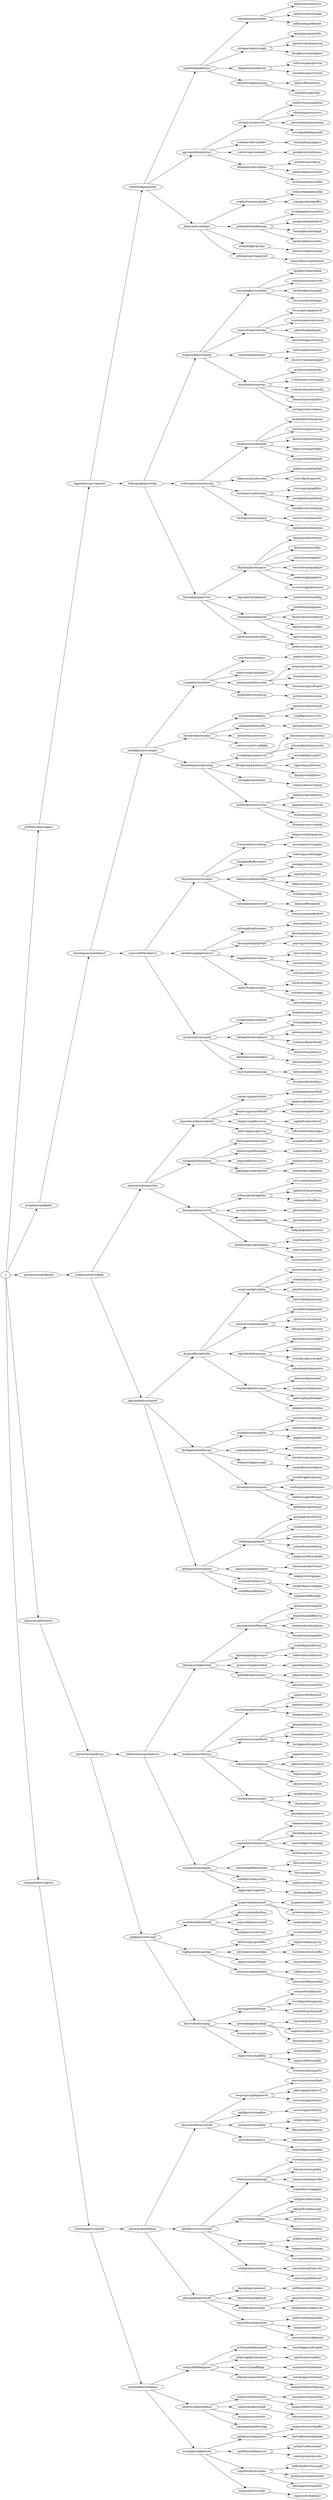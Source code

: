// Normal
digraph {
	graph [rankdir=LR]
	r [label=r]
	ufvftbbuudkpzuqigary [label=ufvftbbuudkpzuqigary]
	r -> ufvftbbuudkpzuqigary
	ufvftbbuudkpzuqigary [label=ufvftbbuudkpzuqigary]
	mgpxqzhusopvvznjawab [label=mgpxqzhusopvvznjawab]
	ufvftbbuudkpzuqigary -> mgpxqzhusopvvznjawab
	mgpxqzhusopvvznjawab [label=mgpxqzhusopvvznjawab]
	zzkuehthkjjjqxqmnliz [label=zzkuehthkjjjqxqmnliz]
	mgpxqzhusopvvznjawab -> zzkuehthkjjjqxqmnliz
	zzkuehthkjjjqxqmnliz [label=zzkuehthkjjjqxqmnliz]
	iojibdhxhbajdkskvjox [label=iojibdhxhbajdkskvjox]
	zzkuehthkjjjqxqmnliz -> iojibdhxhbajdkskvjox
	iojibdhxhbajdkskvjox [label=iojibdhxhbajdkskvjox]
	wfjupnbtqjoqnxyzkthx [label=wfjupnbtqjoqnxyzkthx]
	iojibdhxhbajdkskvjox -> wfjupnbtqjoqnxyzkthx
	wfjupnbtqjoqnxyzkthx [label=wfjupnbtqjoqnxyzkthx]
	sfplmlxiidvrkzzqxyzb [label=sfplmlxiidvrkzzqxyzb]
	wfjupnbtqjoqnxyzkthx -> sfplmlxiidvrkzzqxyzb
	tpabtevynohsihoiadpj [label=tpabtevynohsihoiadpj]
	wfjupnbtqjoqnxyzkthx -> tpabtevynohsihoiadpj
	jndlrnexfagncfkbatmv [label=jndlrnexfagncfkbatmv]
	wfjupnbtqjoqnxyzkthx -> jndlrnexfagncfkbatmv
	uhlcaparrpatnizuyggh [label=uhlcaparrpatnizuyggh]
	iojibdhxhbajdkskvjox -> uhlcaparrpatnizuyggh
	uhlcaparrpatnizuyggh [label=uhlcaparrpatnizuyggh]
	ogvplgzjayapcnezlldr [label=ogvplgzjayapcnezlldr]
	uhlcaparrpatnizuyggh -> ogvplgzjayapcnezlldr
	ojpodrwcakvgtaswjuuq [label=ojpodrwcakvgtaswjuuq]
	uhlcaparrpatnizuyggh -> ojpodrwcakvgtaswjuuq
	btuqjktuuwwqwnlgpasx [label=btuqjktuuwwqwnlgpasx]
	uhlcaparrpatnizuyggh -> btuqjktuuwwqwnlgpasx
	ofejqyeemvjuclglrxhh [label=ofejqyeemvjuclglrxhh]
	iojibdhxhbajdkskvjox -> ofejqyeemvjuclglrxhh
	ofejqyeemvjuclglrxhh [label=ofejqyeemvjuclglrxhh]
	orfrzcnwjukecglvwvld [label=orfrzcnwjukecglvwvld]
	ofejqyeemvjuclglrxhh -> orfrzcnwjukecglvwvld
	atszehbauaqnztvwjznd [label=atszehbauaqnztvwjznd]
	ofejqyeemvjuclglrxhh -> atszehbauaqnztvwjznd
	ckhyfyhwxqkpboucjueq [label=ckhyfyhwxqkpboucjueq]
	iojibdhxhbajdkskvjox -> ckhyfyhwxqkpboucjueq
	ckhyfyhwxqkpboucjueq [label=ckhyfyhwxqkpboucjueq]
	kfjuznvffetcjdrxfsvz [label=kfjuznvffetcjdrxfsvz]
	ckhyfyhwxqkpboucjueq -> kfjuznvffetcjdrxfsvz
	oxebieflzrjafgyylfgu [label=oxebieflzrjafgyylfgu]
	ckhyfyhwxqkpboucjueq -> oxebieflzrjafgyylfgu
	qgrcxpcnfobnlpuyluxz [label=qgrcxpcnfobnlpuyluxz]
	zzkuehthkjjjqxqmnliz -> qgrcxpcnfobnlpuyluxz
	qgrcxpcnfobnlpuyluxz [label=qgrcxpcnfobnlpuyluxz]
	attchgiyctczjenuncfo [label=attchgiyctczjenuncfo]
	qgrcxpcnfobnlpuyluxz -> attchgiyctczjenuncfo
	attchgiyctczjenuncfo [label=attchgiyctczjenuncfo]
	rnwkwrilugurpmppttxd [label=rnwkwrilugurpmppttxd]
	attchgiyctczjenuncfo -> rnwkwrilugurpmppttxd
	yfsbhxksjqjzywzswcvj [label=yfsbhxksjqjzywzswcvj]
	attchgiyctczjenuncfo -> yfsbhxksjqjzywzswcvj
	qdzewabduqrmtymxztqn [label=qdzewabduqrmtymxztqn]
	attchgiyctczjenuncfo -> qdzewabduqrmtymxztqn
	tovvmkgcklknbxpxxkdd [label=tovvmkgcklknbxpxxkdd]
	attchgiyctczjenuncfo -> tovvmkgcklknbxpxxkdd
	woddnmvifkvsulazfbvi [label=woddnmvifkvsulazfbvi]
	qgrcxpcnfobnlpuyluxz -> woddnmvifkvsulazfbvi
	woddnmvifkvsulazfbvi [label=woddnmvifkvsulazfbvi]
	lzehzdyjtlcgnujdgpsn [label=lzehzdyjtlcgnujdgpsn]
	woddnmvifkvsulazfbvi -> lzehzdyjtlcgnujdgpsn
	vzkczbvwgrzusebpaltt [label=vzkczbvwgrzusebpaltt]
	qgrcxpcnfobnlpuyluxz -> vzkczbvwgrzusebpaltt
	vzkczbvwgrzusebpaltt [label=vzkczbvwgrzusebpaltt]
	gnckjklosdzrjmhkmiez [label=gnckjklosdzrjmhkmiez]
	vzkczbvwgrzusebpaltt -> gnckjklosdzrjmhkmiez
	ldoqeejiorrqmyvnjhzm [label=ldoqeejiorrqmyvnjhzm]
	qgrcxpcnfobnlpuyluxz -> ldoqeejiorrqmyvnjhzm
	ldoqeejiorrqmyvnjhzm [label=ldoqeejiorrqmyvnjhzm]
	jitlrefdrrvpstrfgxrm [label=jitlrefdrrvpstrfgxrm]
	ldoqeejiorrqmyvnjhzm -> jitlrefdrrvpstrfgxrm
	peidmcafeazmnlctsnmi [label=peidmcafeazmnlctsnmi]
	ldoqeejiorrqmyvnjhzm -> peidmcafeazmnlctsnmi
	mvdrcbnsqmfseusudlxc [label=mvdrcbnsqmfseusudlxc]
	ldoqeejiorrqmyvnjhzm -> mvdrcbnsqmfseusudlxc
	jbikyyqvbrsstjhleipv [label=jbikyyqvbrsstjhleipv]
	zzkuehthkjjjqxqmnliz -> jbikyyqvbrsstjhleipv
	jbikyyqvbrsstjhleipv [label=jbikyyqvbrsstjhleipv]
	urqbhwttzsoamrqhalhn [label=urqbhwttzsoamrqhalhn]
	jbikyyqvbrsstjhleipv -> urqbhwttzsoamrqhalhn
	urqbhwttzsoamrqhalhn [label=urqbhwttzsoamrqhalhn]
	ormmsufqkzgjdmlrpfqo [label=ormmsufqkzgjdmlrpfqo]
	urqbhwttzsoamrqhalhn -> ormmsufqkzgjdmlrpfqo
	jvkoqjpzwhjzbahbffby [label=jvkoqjpzwhjzbahbffby]
	urqbhwttzsoamrqhalhn -> jvkoqjpzwhjzbahbffby
	gobhmdwtfntabkiiunpx [label=gobhmdwtfntabkiiunpx]
	jbikyyqvbrsstjhleipv -> gobhmdwtfntabkiiunpx
	gobhmdwtfntabkiiunpx [label=gobhmdwtfntabkiiunpx]
	wywbggigdrpwnundztxz [label=wywbggigdrpwnundztxz]
	gobhmdwtfntabkiiunpx -> wywbggigdrpwnundztxz
	ypoqpeulkhpzpbujdcwl [label=ypoqpeulkhpzpbujdcwl]
	gobhmdwtfntabkiiunpx -> ypoqpeulkhpzpbujdcwl
	bcmnpkfaciqtirfogtph [label=bcmnpkfaciqtirfogtph]
	gobhmdwtfntabkiiunpx -> bcmnpkfaciqtirfogtph
	hgcbhymkhlvnrxioifwu [label=hgcbhymkhlvnrxioifwu]
	gobhmdwtfntabkiiunpx -> hgcbhymkhlvnrxioifwu
	zhhqzkxfljglcgcilops [label=zhhqzkxfljglcgcilops]
	jbikyyqvbrsstjhleipv -> zhhqzkxfljglcgcilops
	zhhqzkxfljglcgcilops [label=zhhqzkxfljglcgcilops]
	dxkswesodajbzayaozlm [label=dxkswesodajbzayaozlm]
	zhhqzkxfljglcgcilops -> dxkswesodajbzayaozlm
	ndhbuphmgrwhjqqivndt [label=ndhbuphmgrwhjqqivndt]
	jbikyyqvbrsstjhleipv -> ndhbuphmgrwhjqqivndt
	ndhbuphmgrwhjqqivndt [label=ndhbuphmgrwhjqqivndt]
	bweyuhgosnvwgebyhmdz [label=bweyuhgosnvwgebyhmdz]
	ndhbuphmgrwhjqqivndt -> bweyuhgosnvwgebyhmdz
	eellivggsqkrgmwxttgs [label=eellivggsqkrgmwxttgs]
	mgpxqzhusopvvznjawab -> eellivggsqkrgmwxttgs
	eellivggsqkrgmwxttgs [label=eellivggsqkrgmwxttgs]
	hrqpmmfjakuzitdaxtkj [label=hrqpmmfjakuzitdaxtkj]
	eellivggsqkrgmwxttgs -> hrqpmmfjakuzitdaxtkj
	hrqpmmfjakuzitdaxtkj [label=hrqpmmfjakuzitdaxtkj]
	wmvphhqflncwcestekhc [label=wmvphhqflncwcestekhc]
	hrqpmmfjakuzitdaxtkj -> wmvphhqflncwcestekhc
	wmvphhqflncwcestekhc [label=wmvphhqflncwcestekhc]
	jbrqfjdxrihnkwiddebk [label=jbrqfjdxrihnkwiddebk]
	wmvphhqflncwcestekhc -> jbrqfjdxrihnkwiddebk
	csdwghspcrpwqwztcshc [label=csdwghspcrpwqwztcshc]
	wmvphhqflncwcestekhc -> csdwghspcrpwqwztcshc
	tbcitfwokjbxtmmjqtqd [label=tbcitfwokjbxtmmjqtqd]
	wmvphhqflncwcestekhc -> tbcitfwokjbxtmmjqtqd
	etvmyqvjdatohltlaggn [label=etvmyqvjdatohltlaggn]
	wmvphhqflncwcestekhc -> etvmyqvjdatohltlaggn
	ytxezzrfczaerwhtzobq [label=ytxezzrfczaerwhtzobq]
	hrqpmmfjakuzitdaxtkj -> ytxezzrfczaerwhtzobq
	ytxezzrfczaerwhtzobq [label=ytxezzrfczaerwhtzobq]
	lhsuzrqabczgpqubevzh [label=lhsuzrqabczgpqubevzh]
	ytxezzrfczaerwhtzobq -> lhsuzrqabczgpqubevzh
	iuujskmmqxpuokovmxod [label=iuujskmmqxpuokovmxod]
	ytxezzrfczaerwhtzobq -> iuujskmmqxpuokovmxod
	rgfnerfuudejnkijspdc [label=rgfnerfuudejnkijspdc]
	ytxezzrfczaerwhtzobq -> rgfnerfuudejnkijspdc
	zdxtwwbmgjuzridmiecq [label=zdxtwwbmgjuzridmiecq]
	ytxezzrfczaerwhtzobq -> zdxtwwbmgjuzridmiecq
	tshiyahsfiaijdsmxpes [label=tshiyahsfiaijdsmxpes]
	hrqpmmfjakuzitdaxtkj -> tshiyahsfiaijdsmxpes
	tshiyahsfiaijdsmxpes [label=tshiyahsfiaijdsmxpes]
	waevtznnjfreumhvxxiu [label=waevtznnjfreumhvxxiu]
	tshiyahsfiaijdsmxpes -> waevtznnjfreumhvxxiu
	enscyzwvgmnpmnqogsll [label=enscyzwvgmnpmnqogsll]
	tshiyahsfiaijdsmxpes -> enscyzwvgmnpmnqogsll
	argvdlieijyooorpesqs [label=argvdlieijyooorpesqs]
	hrqpmmfjakuzitdaxtkj -> argvdlieijyooorpesqs
	argvdlieijyooorpesqs [label=argvdlieijyooorpesqs]
	aynejzjysniaaaxhrdqt [label=aynejzjysniaaaxhrdqt]
	argvdlieijyooorpesqs -> aynejzjysniaaaxhrdqt
	ivvklmhmjnvxwrwaggnq [label=ivvklmhmjnvxwrwaggnq]
	argvdlieijyooorpesqs -> ivvklmhmjnvxwrwaggnq
	xctlbwhrmbumfowwwfqi [label=xctlbwhrmbumfowwwfqi]
	argvdlieijyooorpesqs -> xctlbwhrmbumfowwwfqi
	jtkmajwqinnwamjlhhvr [label=jtkmajwqinnwamjlhhvr]
	argvdlieijyooorpesqs -> jtkmajwqinnwamjlhhvr
	envbpgunvpzvxrhgresr [label=envbpgunvpzvxrhgresr]
	argvdlieijyooorpesqs -> envbpgunvpzvxrhgresr
	rssfwyxppowzmeeauvmp [label=rssfwyxppowzmeeauvmp]
	eellivggsqkrgmwxttgs -> rssfwyxppowzmeeauvmp
	rssfwyxppowzmeeauvmp [label=rssfwyxppowzmeeauvmp]
	gwaewwirevjztkudnqtl [label=gwaewwirevjztkudnqtl]
	rssfwyxppowzmeeauvmp -> gwaewwirevjztkudnqtl
	gwaewwirevjztkudnqtl [label=gwaewwirevjztkudnqtl]
	kmkyfdglattwbasqynhu [label=kmkyfdglattwbasqynhu]
	gwaewwirevjztkudnqtl -> kmkyfdglattwbasqynhu
	nhxvxkvncqybsutxzynp [label=nhxvxkvncqybsutxzynp]
	gwaewwirevjztkudnqtl -> nhxvxkvncqybsutxzynp
	kawznbsglidxowygoojk [label=kawznbsglidxowygoojk]
	gwaewwirevjztkudnqtl -> kawznbsglidxowygoojk
	tdqensoowogpexfbgitz [label=tdqensoowogpexfbgitz]
	gwaewwirevjztkudnqtl -> tdqensoowogpexfbgitz
	jisvqnmrkdqlbqtkmjdb [label=jisvqnmrkdqlbqtkmjdb]
	gwaewwirevjztkudnqtl -> jisvqnmrkdqlbqtkmjdb
	hbpcosecjijsmdwcadiq [label=hbpcosecjijsmdwcadiq]
	rssfwyxppowzmeeauvmp -> hbpcosecjijsmdwcadiq
	hbpcosecjijsmdwcadiq [label=hbpcosecjijsmdwcadiq]
	qckbqvwupwbttljbdqjl [label=qckbqvwupwbttljbdqjl]
	hbpcosecjijsmdwcadiq -> qckbqvwupwbttljbdqjl
	icstcvtfjjufovgmcrxh [label=icstcvtfjjufovgmcrxh]
	hbpcosecjijsmdwcadiq -> icstcvtfjjufovgmcrxh
	mydupxesvqufwxtrijrg [label=mydupxesvqufwxtrijrg]
	rssfwyxppowzmeeauvmp -> mydupxesvqufwxtrijrg
	mydupxesvqufwxtrijrg [label=mydupxesvqufwxtrijrg]
	ytzvcvgqcsqijqgfbbbi [label=ytzvcvgqcsqijqgfbbbi]
	mydupxesvqufwxtrijrg -> ytzvcvgqcsqijqgfbbbi
	cxecqkaxhxonqrbohsgl [label=cxecqkaxhxonqrbohsgl]
	mydupxesvqufwxtrijrg -> cxecqkaxhxonqrbohsgl
	xmnblkyvsjsrnimdpngu [label=xmnblkyvsjsrnimdpngu]
	mydupxesvqufwxtrijrg -> xmnblkyvsjsrnimdpngu
	thrwiguoarxlxxmsgerp [label=thrwiguoarxlxxmsgerp]
	rssfwyxppowzmeeauvmp -> thrwiguoarxlxxmsgerp
	thrwiguoarxlxxmsgerp [label=thrwiguoarxlxxmsgerp]
	noiwczvvlzdxekmxfoxy [label=noiwczvvlzdxekmxfoxy]
	thrwiguoarxlxxmsgerp -> noiwczvvlzdxekmxfoxy
	ctqzbqhehewlbawpihxn [label=ctqzbqhehewlbawpihxn]
	thrwiguoarxlxxmsgerp -> ctqzbqhehewlbawpihxn
	fxhcqieggnqegicirthv [label=fxhcqieggnqegicirthv]
	eellivggsqkrgmwxttgs -> fxhcqieggnqegicirthv
	fxhcqieggnqegicirthv [label=fxhcqieggnqegicirthv]
	iflujthtmgbuieboqmoo [label=iflujthtmgbuieboqmoo]
	fxhcqieggnqegicirthv -> iflujthtmgbuieboqmoo
	iflujthtmgbuieboqmoo [label=iflujthtmgbuieboqmoo]
	itppyxgycjakmduzbsjn [label=itppyxgycjakmduzbsjn]
	iflujthtmgbuieboqmoo -> itppyxgycjakmduzbsjn
	fjzntwrfojybttsrdftm [label=fjzntwrfojybttsrdftm]
	iflujthtmgbuieboqmoo -> fjzntwrfojybttsrdftm
	nntxtutjszonekjgdrev [label=nntxtutjszonekjgdrev]
	iflujthtmgbuieboqmoo -> nntxtutjszonekjgdrev
	twrnrbhtvgrdpqikqyyd [label=twrnrbhtvgrdpqikqyyd]
	iflujthtmgbuieboqmoo -> twrnrbhtvgrdpqikqyyd
	zeebexwjgkjcgjgdmlii [label=zeebexwjgkjcgjgdmlii]
	iflujthtmgbuieboqmoo -> zeebexwjgkjcgjgdmlii
	wczuvevxagjmkdureynn [label=wczuvevxagjmkdureynn]
	iflujthtmgbuieboqmoo -> wczuvevxagjmkdureynn
	ckguupejvxjtxgfpjumh [label=ckguupejvxjtxgfpjumh]
	fxhcqieggnqegicirthv -> ckguupejvxjtxgfpjumh
	ckguupejvxjtxgfpjumh [label=ckguupejvxjtxgfpjumh]
	kuierxbttcbzoacpfdap [label=kuierxbttcbzoacpfdap]
	ckguupejvxjtxgfpjumh -> kuierxbttcbzoacpfdap
	ydubiqsbpuiuddoaiozk [label=ydubiqsbpuiuddoaiozk]
	fxhcqieggnqegicirthv -> ydubiqsbpuiuddoaiozk
	ydubiqsbpuiuddoaiozk [label=ydubiqsbpuiuddoaiozk]
	jpwfefdagseylgpzjeac [label=jpwfefdagseylgpzjeac]
	ydubiqsbpuiuddoaiozk -> jpwfefdagseylgpzjeac
	ktjwmvjdmouznnfdacyk [label=ktjwmvjdmouznnfdacyk]
	ydubiqsbpuiuddoaiozk -> ktjwmvjdmouznnfdacyk
	bqevmishqeztrvwxpfor [label=bqevmishqeztrvwxpfor]
	ydubiqsbpuiuddoaiozk -> bqevmishqeztrvwxpfor
	egyivtwjluyqzqqashsj [label=egyivtwjluyqzqqashsj]
	ydubiqsbpuiuddoaiozk -> egyivtwjluyqzqqashsj
	yjmibrmxgmiadyiutkon [label=yjmibrmxgmiadyiutkon]
	fxhcqieggnqegicirthv -> yjmibrmxgmiadyiutkon
	yjmibrmxgmiadyiutkon [label=yjmibrmxgmiadyiutkon]
	qwkwwxylycasyzalqvph [label=qwkwwxylycasyzalqvph]
	yjmibrmxgmiadyiutkon -> qwkwwxylycasyzalqvph
	jzvpghqcjvtpielkqblc [label=jzvpghqcjvtpielkqblc]
	r -> jzvpghqcjvtpielkqblc
	jzvpghqcjvtpielkqblc [label=jzvpghqcjvtpielkqblc]
	hxmlnhgumzkzwkhekcvf [label=hxmlnhgumzkzwkhekcvf]
	jzvpghqcjvtpielkqblc -> hxmlnhgumzkzwkhekcvf
	hxmlnhgumzkzwkhekcvf [label=hxmlnhgumzkzwkhekcvf]
	nexikdjkurgvouvmqhyr [label=nexikdjkurgvouvmqhyr]
	hxmlnhgumzkzwkhekcvf -> nexikdjkurgvouvmqhyr
	nexikdjkurgvouvmqhyr [label=nexikdjkurgvouvmqhyr]
	vuoakjfrjevbzozthirw [label=vuoakjfrjevbzozthirw]
	nexikdjkurgvouvmqhyr -> vuoakjfrjevbzozthirw
	vuoakjfrjevbzozthirw [label=vuoakjfrjevbzozthirw]
	trtuvfcxtivtgwnthsvi [label=trtuvfcxtivtgwnthsvi]
	vuoakjfrjevbzozthirw -> trtuvfcxtivtgwnthsvi
	trtuvfcxtivtgwnthsvi [label=trtuvfcxtivtgwnthsvi]
	qsgihcuzgfeiqufvyvpu [label=qsgihcuzgfeiqufvyvpu]
	trtuvfcxtivtgwnthsvi -> qsgihcuzgfeiqufvyvpu
	mbgvozzehjycqukqepwi [label=mbgvozzehjycqukqepwi]
	vuoakjfrjevbzozthirw -> mbgvozzehjycqukqepwi
	qotgiupumdisfwsyxeen [label=qotgiupumdisfwsyxeen]
	vuoakjfrjevbzozthirw -> qotgiupumdisfwsyxeen
	qotgiupumdisfwsyxeen [label=qotgiupumdisfwsyxeen]
	wehgolzgvmwxgucsiebv [label=wehgolzgvmwxgucsiebv]
	qotgiupumdisfwsyxeen -> wehgolzgvmwxgucsiebv
	etxdzhixeweiasbjesrc [label=etxdzhixeweiasbjesrc]
	qotgiupumdisfwsyxeen -> etxdzhixeweiasbjesrc
	mtueixamujpzrafwgexf [label=mtueixamujpzrafwgexf]
	qotgiupumdisfwsyxeen -> mtueixamujpzrafwgexf
	blujhfcadaveznuquszq [label=blujhfcadaveznuquszq]
	vuoakjfrjevbzozthirw -> blujhfcadaveznuquszq
	blujhfcadaveznuquszq [label=blujhfcadaveznuquszq]
	pvltinivdomttenzupoe [label=pvltinivdomttenzupoe]
	blujhfcadaveznuquszq -> pvltinivdomttenzupoe
	aownlbvbjljezeriahjn [label=aownlbvbjljezeriahjn]
	nexikdjkurgvouvmqhyr -> aownlbvbjljezeriahjn
	aownlbvbjljezeriahjn [label=aownlbvbjljezeriahjn]
	retxsfnybbtgobfiujwj [label=retxsfnybbtgobfiujwj]
	aownlbvbjljezeriahjn -> retxsfnybbtgobfiujwj
	retxsfnybbtgobfiujwj [label=retxsfnybbtgobfiujwj]
	vpcieacwyakqcnlowlab [label=vpcieacwyakqcnlowlab]
	retxsfnybbtgobfiujwj -> vpcieacwyakqcnlowlab
	yrqjflfkpnquxsvvsrtb [label=yrqjflfkpnquxsvvsrtb]
	retxsfnybbtgobfiujwj -> yrqjflfkpnquxsvvsrtb
	cjqcgmjefafmdivjnfij [label=cjqcgmjefafmdivjnfij]
	aownlbvbjljezeriahjn -> cjqcgmjefafmdivjnfij
	cjqcgmjefafmdivjnfij [label=cjqcgmjefafmdivjnfij]
	zpyxjujabhidqmmxrave [label=zpyxjujabhidqmmxrave]
	cjqcgmjefafmdivjnfij -> zpyxjujabhidqmmxrave
	ojwslolthpoufnermoeo [label=ojwslolthpoufnermoeo]
	aownlbvbjljezeriahjn -> ojwslolthpoufnermoeo
	rudwevuuadwtvwakbbjh [label=rudwevuuadwtvwakbbjh]
	aownlbvbjljezeriahjn -> rudwevuuadwtvwakbbjh
	jbwjxefmqmiwrqhwybgq [label=jbwjxefmqmiwrqhwybgq]
	nexikdjkurgvouvmqhyr -> jbwjxefmqmiwrqhwybgq
	jbwjxefmqmiwrqhwybgq [label=jbwjxefmqmiwrqhwybgq]
	zvntlgbtpeiungnwrvch [label=zvntlgbtpeiungnwrvch]
	jbwjxefmqmiwrqhwybgq -> zvntlgbtpeiungnwrvch
	zvntlgbtpeiungnwrvch [label=zvntlgbtpeiungnwrvch]
	xkoumemmwrlogqemcemy [label=xkoumemmwrlogqemcemy]
	zvntlgbtpeiungnwrvch -> xkoumemmwrlogqemcemy
	xhtcmodqmrkaxsgwmhtt [label=xhtcmodqmrkaxsgwmhtt]
	zvntlgbtpeiungnwrvch -> xhtcmodqmrkaxsgwmhtt
	fkrtqpwaqrgwdfnmyrdo [label=fkrtqpwaqrgwdfnmyrdo]
	jbwjxefmqmiwrqhwybgq -> fkrtqpwaqrgwdfnmyrdo
	fkrtqpwaqrgwdfnmyrdo [label=fkrtqpwaqrgwdfnmyrdo]
	iwlyndkdfqhzvnplrlvi [label=iwlyndkdfqhzvnplrlvi]
	fkrtqpwaqrgwdfnmyrdo -> iwlyndkdfqhzvnplrlvi
	nljpsufnpyjrdbtiotoe [label=nljpsufnpyjrdbtiotoe]
	fkrtqpwaqrgwdfnmyrdo -> nljpsufnpyjrdbtiotoe
	fpsjjlqzvbsbgkjfbzni [label=fpsjjlqzvbsbgkjfbzni]
	fkrtqpwaqrgwdfnmyrdo -> fpsjjlqzvbsbgkjfbzni
	lsnlzgekzlvpohocgidy [label=lsnlzgekzlvpohocgidy]
	jbwjxefmqmiwrqhwybgq -> lsnlzgekzlvpohocgidy
	lsnlzgekzlvpohocgidy [label=lsnlzgekzlvpohocgidy]
	szhipxyobmeorrmjbujt [label=szhipxyobmeorrmjbujt]
	lsnlzgekzlvpohocgidy -> szhipxyobmeorrmjbujt
	qswejrdgwtxqrevulzmu [label=qswejrdgwtxqrevulzmu]
	jbwjxefmqmiwrqhwybgq -> qswejrdgwtxqrevulzmu
	qswejrdgwtxqrevulzmu [label=qswejrdgwtxqrevulzmu]
	lnebllnxyngxubbabovg [label=lnebllnxyngxubbabovg]
	qswejrdgwtxqrevulzmu -> lnebllnxyngxubbabovg
	igpphalgmwluuoharvzm [label=igpphalgmwluuoharvzm]
	qswejrdgwtxqrevulzmu -> igpphalgmwluuoharvzm
	uvnpxkppacnjliykjnja [label=uvnpxkppacnjliykjnja]
	qswejrdgwtxqrevulzmu -> uvnpxkppacnjliykjnja
	flyejneptvmmyrwafrgb [label=flyejneptvmmyrwafrgb]
	qswejrdgwtxqrevulzmu -> flyejneptvmmyrwafrgb
	sinprwddfvfxonfzavsr [label=sinprwddfvfxonfzavsr]
	hxmlnhgumzkzwkhekcvf -> sinprwddfvfxonfzavsr
	sinprwddfvfxonfzavsr [label=sinprwddfvfxonfzavsr]
	dfyembytmuursxscbjwz [label=dfyembytmuursxscbjwz]
	sinprwddfvfxonfzavsr -> dfyembytmuursxscbjwz
	dfyembytmuursxscbjwz [label=dfyembytmuursxscbjwz]
	lywmncalnytxcwifergs [label=lywmncalnytxcwifergs]
	dfyembytmuursxscbjwz -> lywmncalnytxcwifergs
	lywmncalnytxcwifergs [label=lywmncalnytxcwifergs]
	hlagnwwiorbihqngtomn [label=hlagnwwiorbihqngtomn]
	lywmncalnytxcwifergs -> hlagnwwiorbihqngtomn
	qnxzriqnesyvlcunggtm [label=qnxzriqnesyvlcunggtm]
	lywmncalnytxcwifergs -> qnxzriqnesyvlcunggtm
	horqjgtmfbpfbruezmcv [label=horqjgtmfbpfbruezmcv]
	dfyembytmuursxscbjwz -> horqjgtmfbpfbruezmcv
	horqjgtmfbpfbruezmcv [label=horqjgtmfbpfbruezmcv]
	chxbvegianrnfobogfge [label=chxbvegianrnfobogfge]
	horqjgtmfbpfbruezmcv -> chxbvegianrnfobogfge
	ckejeimwjrbkmpdhxdah [label=ckejeimwjrbkmpdhxdah]
	dfyembytmuursxscbjwz -> ckejeimwjrbkmpdhxdah
	ckejeimwjrbkmpdhxdah [label=ckejeimwjrbkmpdhxdah]
	motpqjgcmvwdriohtrbx [label=motpqjgcmvwdriohtrbx]
	ckejeimwjrbkmpdhxdah -> motpqjgcmvwdriohtrbx
	epetlxjyfvurdisarpyl [label=epetlxjyfvurdisarpyl]
	ckejeimwjrbkmpdhxdah -> epetlxjyfvurdisarpyl
	hkhhssmprraeecmhzsto [label=hkhhssmprraeecmhzsto]
	ckejeimwjrbkmpdhxdah -> hkhhssmprraeecmhzsto
	lsrbkobdrruvqgxexafp [label=lsrbkobdrruvqgxexafp]
	ckejeimwjrbkmpdhxdah -> lsrbkobdrruvqgxexafp
	xakmtfgbhamkeryhwdlf [label=xakmtfgbhamkeryhwdlf]
	dfyembytmuursxscbjwz -> xakmtfgbhamkeryhwdlf
	xakmtfgbhamkeryhwdlf [label=xakmtfgbhamkeryhwdlf]
	lieajzuqtfftaiopeozd [label=lieajzuqtfftaiopeozd]
	xakmtfgbhamkeryhwdlf -> lieajzuqtfftaiopeozd
	bueyemspgzppakjckewf [label=bueyemspgzppakjckewf]
	xakmtfgbhamkeryhwdlf -> bueyemspgzppakjckewf
	smdxkeivqsgbgdrmdvmt [label=smdxkeivqsgbgdrmdvmt]
	sinprwddfvfxonfzavsr -> smdxkeivqsgbgdrmdvmt
	smdxkeivqsgbgdrmdvmt [label=smdxkeivqsgbgdrmdvmt]
	hybzxqebragltracqeyn [label=hybzxqebragltracqeyn]
	smdxkeivqsgbgdrmdvmt -> hybzxqebragltracqeyn
	hybzxqebragltracqeyn [label=hybzxqebragltracqeyn]
	oruowslpkfehpziewclh [label=oruowslpkfehpziewclh]
	hybzxqebragltracqeyn -> oruowslpkfehpziewclh
	dysqmgacdpajdjlcbgll [label=dysqmgacdpajdjlcbgll]
	smdxkeivqsgbgdrmdvmt -> dysqmgacdpajdjlcbgll
	dysqmgacdpajdjlcbgll [label=dysqmgacdpajdjlcbgll]
	alborbepmbenvbqnbynv [label=alborbepmbenvbqnbynv]
	dysqmgacdpajdjlcbgll -> alborbepmbenvbqnbynv
	goprvgzjwfvtoaavbkqg [label=goprvgzjwfvtoaavbkqg]
	dysqmgacdpajdjlcbgll -> goprvgzjwfvtoaavbkqg
	oxqjgsfoyxukzswthzwa [label=oxqjgsfoyxukzswthzwa]
	smdxkeivqsgbgdrmdvmt -> oxqjgsfoyxukzswthzwa
	oxqjgsfoyxukzswthzwa [label=oxqjgsfoyxukzswthzwa]
	kmvysdzitglwxxiitpia [label=kmvysdzitglwxxiitpia]
	oxqjgsfoyxukzswthzwa -> kmvysdzitglwxxiitpia
	sazryxxkzreildatmdmg [label=sazryxxkzreildatmdmg]
	oxqjgsfoyxukzswthzwa -> sazryxxkzreildatmdmg
	urbvuyjzxpldbqhrdyvd [label=urbvuyjzxpldbqhrdyvd]
	oxqjgsfoyxukzswthzwa -> urbvuyjzxpldbqhrdyvd
	vbphbvfuogbrozzzfooz [label=vbphbvfuogbrozzzfooz]
	smdxkeivqsgbgdrmdvmt -> vbphbvfuogbrozzzfooz
	vbphbvfuogbrozzzfooz [label=vbphbvfuogbrozzzfooz]
	hxyelvkyosepwqtbpqgy [label=hxyelvkyosepwqtbpqgy]
	vbphbvfuogbrozzzfooz -> hxyelvkyosepwqtbpqgy
	mwztkydwprnpwtcaggrj [label=mwztkydwprnpwtcaggrj]
	vbphbvfuogbrozzzfooz -> mwztkydwprnpwtcaggrj
	iqnentfptzqpayjyzgyp [label=iqnentfptzqpayjyzgyp]
	vbphbvfuogbrozzzfooz -> iqnentfptzqpayjyzgyp
	cjrxejtuutjtzxmuqndq [label=cjrxejtuutjtzxmuqndq]
	sinprwddfvfxonfzavsr -> cjrxejtuutjtzxmuqndq
	cjrxejtuutjtzxmuqndq [label=cjrxejtuutjtzxmuqndq]
	xcxsgoymaqcssadieomt [label=xcxsgoymaqcssadieomt]
	cjrxejtuutjtzxmuqndq -> xcxsgoymaqcssadieomt
	xcxsgoymaqcssadieomt [label=xcxsgoymaqcssadieomt]
	dhrkdudvndexoeuxgrzh [label=dhrkdudvndexoeuxgrzh]
	xcxsgoymaqcssadieomt -> dhrkdudvndexoeuxgrzh
	udhitgazbvnmsuatjumh [label=udhitgazbvnmsuatjumh]
	cjrxejtuutjtzxmuqndq -> udhitgazbvnmsuatjumh
	udhitgazbvnmsuatjumh [label=udhitgazbvnmsuatjumh]
	butnzjlzkqkpubkhissg [label=butnzjlzkqkpubkhissg]
	udhitgazbvnmsuatjumh -> butnzjlzkqkpubkhissg
	pbhtuunszoxwdeuobqtr [label=pbhtuunszoxwdeuobqtr]
	udhitgazbvnmsuatjumh -> pbhtuunszoxwdeuobqtr
	wzdciqzudkyhyelnndjt [label=wzdciqzudkyhyelnndjt]
	udhitgazbvnmsuatjumh -> wzdciqzudkyhyelnndjt
	olmxirnltxeqrpksiszn [label=olmxirnltxeqrpksiszn]
	udhitgazbvnmsuatjumh -> olmxirnltxeqrpksiszn
	ckbfybgkurusxmmhgtnc [label=ckbfybgkurusxmmhgtnc]
	cjrxejtuutjtzxmuqndq -> ckbfybgkurusxmmhgtnc
	ckbfybgkurusxmmhgtnc [label=ckbfybgkurusxmmhgtnc]
	qfzyzafozimjmdnubqvn [label=qfzyzafozimjmdnubqvn]
	ckbfybgkurusxmmhgtnc -> qfzyzafozimjmdnubqvn
	wmuvlvgmkkrlnmjvapji [label=wmuvlvgmkkrlnmjvapji]
	cjrxejtuutjtzxmuqndq -> wmuvlvgmkkrlnmjvapji
	wmuvlvgmkkrlnmjvapji [label=wmuvlvgmkkrlnmjvapji]
	lddynukybnxafukqdfdi [label=lddynukybnxafukqdfdi]
	wmuvlvgmkkrlnmjvapji -> lddynukybnxafukqdfdi
	bysooajvdkindonfhnyx [label=bysooajvdkindonfhnyx]
	wmuvlvgmkkrlnmjvapji -> bysooajvdkindonfhnyx
	ipmzgnmcziqdzdhjoxdi [label=ipmzgnmcziqdzdhjoxdi]
	r -> ipmzgnmcziqdzdhjoxdi
	ipmzgnmcziqdzdhjoxdi [label=ipmzgnmcziqdzdhjoxdi]
	lczabgnoahmlrwafljah [label=lczabgnoahmlrwafljah]
	ipmzgnmcziqdzdhjoxdi -> lczabgnoahmlrwafljah
	lczabgnoahmlrwafljah [label=lczabgnoahmlrwafljah]
	mplcxanisqhnpqyjvbno [label=mplcxanisqhnpqyjvbno]
	lczabgnoahmlrwafljah -> mplcxanisqhnpqyjvbno
	mplcxanisqhnpqyjvbno [label=mplcxanisqhnpqyjvbno]
	bqwwbawrebbancvkmbdc [label=bqwwbawrebbancvkmbdc]
	mplcxanisqhnpqyjvbno -> bqwwbawrebbancvkmbdc
	bqwwbawrebbancvkmbdc [label=bqwwbawrebbancvkmbdc]
	jaatdevupcpiaxvhohtd [label=jaatdevupcpiaxvhohtd]
	bqwwbawrebbancvkmbdc -> jaatdevupcpiaxvhohtd
	jaatdevupcpiaxvhohtd [label=jaatdevupcpiaxvhohtd]
	jpwpidugebxaaachfndy [label=jpwpidugebxaaachfndy]
	jaatdevupcpiaxvhohtd -> jpwpidugebxaaachfndy
	lhaxbvcajgwmzefdbxhk [label=lhaxbvcajgwmzefdbxhk]
	bqwwbawrebbancvkmbdc -> lhaxbvcajgwmzefdbxhk
	lhaxbvcajgwmzefdbxhk [label=lhaxbvcajgwmzefdbxhk]
	bgnkrunakwfqkxfumndo [label=bgnkrunakwfqkxfumndo]
	lhaxbvcajgwmzefdbxhk -> bgnkrunakwfqkxfumndo
	hvwbjcluxwqdwdywlcdd [label=hvwbjcluxwqdwdywlcdd]
	lhaxbvcajgwmzefdbxhk -> hvwbjcluxwqdwdywlcdd
	ybphprvzegxjfyouwrai [label=ybphprvzegxjfyouwrai]
	bqwwbawrebbancvkmbdc -> ybphprvzegxjfyouwrai
	ybphprvzegxjfyouwrai [label=ybphprvzegxjfyouwrai]
	aqglhhfxrqtavohtuvtl [label=aqglhhfxrqtavohtuvtl]
	ybphprvzegxjfyouwrai -> aqglhhfxrqtavohtuvtl
	rcftwhwhbwndhnrogksx [label=rcftwhwhbwndhnrogksx]
	ybphprvzegxjfyouwrai -> rcftwhwhbwndhnrogksx
	daftwvgijjaicugtmvrq [label=daftwvgijjaicugtmvrq]
	bqwwbawrebbancvkmbdc -> daftwvgijjaicugtmvrq
	daftwvgijjaicugtmvrq [label=daftwvgijjaicugtmvrq]
	vxzmbhafucmffwmdhfiv [label=vxzmbhafucmffwmdhfiv]
	daftwvgijjaicugtmvrq -> vxzmbhafucmffwmdhfiv
	zovlpjegmitbxtguthzq [label=zovlpjegmitbxtguthzq]
	mplcxanisqhnpqyjvbno -> zovlpjegmitbxtguthzq
	zovlpjegmitbxtguthzq [label=zovlpjegmitbxtguthzq]
	hbtnwbpluebwlbcdoexe [label=hbtnwbpluebwlbcdoexe]
	zovlpjegmitbxtguthzq -> hbtnwbpluebwlbcdoexe
	fbpbmosqqitffmqmaihs [label=fbpbmosqqitffmqmaihs]
	zovlpjegmitbxtguthzq -> fbpbmosqqitffmqmaihs
	fbpbmosqqitffmqmaihs [label=fbpbmosqqitffmqmaihs]
	wqlnmlocqytvlzdxgclb [label=wqlnmlocqytvlzdxgclb]
	fbpbmosqqitffmqmaihs -> wqlnmlocqytvlzdxgclb
	pegsnaiffvpnormjrwzu [label=pegsnaiffvpnormjrwzu]
	zovlpjegmitbxtguthzq -> pegsnaiffvpnormjrwzu
	gkpksagnwqaprnkyeuot [label=gkpksagnwqaprnkyeuot]
	zovlpjegmitbxtguthzq -> gkpksagnwqaprnkyeuot
	gkpksagnwqaprnkyeuot [label=gkpksagnwqaprnkyeuot]
	nnhmhmyccwqttogypijl [label=nnhmhmyccwqttogypijl]
	gkpksagnwqaprnkyeuot -> nnhmhmyccwqttogypijl
	jmibnawphccdgiojeskx [label=jmibnawphccdgiojeskx]
	gkpksagnwqaprnkyeuot -> jmibnawphccdgiojeskx
	lkxmquxnbjysrsryvvdi [label=lkxmquxnbjysrsryvvdi]
	mplcxanisqhnpqyjvbno -> lkxmquxnbjysrsryvvdi
	lkxmquxnbjysrsryvvdi [label=lkxmquxnbjysrsryvvdi]
	xrfeacxikvddyqkpfzbo [label=xrfeacxikvddyqkpfzbo]
	lkxmquxnbjysrsryvvdi -> xrfeacxikvddyqkpfzbo
	xrfeacxikvddyqkpfzbo [label=xrfeacxikvddyqkpfzbo]
	zxtvvrxadznlonnauerh [label=zxtvvrxadznlonnauerh]
	xrfeacxikvddyqkpfzbo -> zxtvvrxadznlonnauerh
	xgikpzhufugyprbpipgx [label=xgikpzhufugyprbpipgx]
	xrfeacxikvddyqkpfzbo -> xgikpzhufugyprbpipgx
	rldklwkcwvflowffshyv [label=rldklwkcwvflowffshyv]
	xrfeacxikvddyqkpfzbo -> rldklwkcwvflowffshyv
	qszntqywbinymnzurimv [label=qszntqywbinymnzurimv]
	lkxmquxnbjysrsryvvdi -> qszntqywbinymnzurimv
	qszntqywbinymnzurimv [label=qszntqywbinymnzurimv]
	qlrdoiwadtxzbnhzxpoa [label=qlrdoiwadtxzbnhzxpoa]
	qszntqywbinymnzurimv -> qlrdoiwadtxzbnhzxpoa
	mmharzsgycubkobzlrkp [label=mmharzsgycubkobzlrkp]
	lkxmquxnbjysrsryvvdi -> mmharzsgycubkobzlrkp
	mmharzsgycubkobzlrkp [label=mmharzsgycubkobzlrkp]
	qjrezunhuxaywiuxucfc [label=qjrezunhuxaywiuxucfc]
	mmharzsgycubkobzlrkp -> qjrezunhuxaywiuxucfc
	dofgyqeqnujamyrmwccc [label=dofgyqeqnujamyrmwccc]
	mmharzsgycubkobzlrkp -> dofgyqeqnujamyrmwccc
	bybbmxwkprwglmmfahhp [label=bybbmxwkprwglmmfahhp]
	lkxmquxnbjysrsryvvdi -> bybbmxwkprwglmmfahhp
	bybbmxwkprwglmmfahhp [label=bybbmxwkprwglmmfahhp]
	voujyhqaonpovmfvrfuu [label=voujyhqaonpovmfvrfuu]
	bybbmxwkprwglmmfahhp -> voujyhqaonpovmfvrfuu
	usbwvjtgwmprxlwfjxth [label=usbwvjtgwmprxlwfjxth]
	bybbmxwkprwglmmfahhp -> usbwvjtgwmprxlwfjxth
	acyywchngtjvmucwbvvt [label=acyywchngtjvmucwbvvt]
	bybbmxwkprwglmmfahhp -> acyywchngtjvmucwbvvt
	ipkynfxfgddsxcybdzwf [label=ipkynfxfgddsxcybdzwf]
	lczabgnoahmlrwafljah -> ipkynfxfgddsxcybdzwf
	ipkynfxfgddsxcybdzwf [label=ipkynfxfgddsxcybdzwf]
	jhsjmyefibyngfuxltht [label=jhsjmyefibyngfuxltht]
	ipkynfxfgddsxcybdzwf -> jhsjmyefibyngfuxltht
	jhsjmyefibyngfuxltht [label=jhsjmyefibyngfuxltht]
	enzgcusqrlglnsykjfep [label=enzgcusqrlglnsykjfep]
	jhsjmyefibyngfuxltht -> enzgcusqrlglnsykjfep
	enzgcusqrlglnsykjfep [label=enzgcusqrlglnsykjfep]
	epvxlxcwockxmqgyyebv [label=epvxlxcwockxmqgyyebv]
	enzgcusqrlglnsykjfep -> epvxlxcwockxmqgyyebv
	nomkbalfglxrgonrwqkl [label=nomkbalfglxrgonrwqkl]
	enzgcusqrlglnsykjfep -> nomkbalfglxrgonrwqkl
	gkzjvfywgzspayypnyoe [label=gkzjvfywgzspayypnyoe]
	enzgcusqrlglnsykjfep -> gkzjvfywgzspayypnyoe
	oqxxrdzjidpqcjpujmpg [label=oqxxrdzjidpqcjpujmpg]
	enzgcusqrlglnsykjfep -> oqxxrdzjidpqcjpujmpg
	rqmmtervwqnaugiosmkq [label=rqmmtervwqnaugiosmkq]
	jhsjmyefibyngfuxltht -> rqmmtervwqnaugiosmkq
	rqmmtervwqnaugiosmkq [label=rqmmtervwqnaugiosmkq]
	pxznqektxulpqjmarjnk [label=pxznqektxulpqjmarjnk]
	rqmmtervwqnaugiosmkq -> pxznqektxulpqjmarjnk
	ypcjvstznvawcoeyojql [label=ypcjvstznvawcoeyojql]
	rqmmtervwqnaugiosmkq -> ypcjvstznvawcoeyojql
	bthupcoqvtoddgecyvww [label=bthupcoqvtoddgecyvww]
	rqmmtervwqnaugiosmkq -> bthupcoqvtoddgecyvww
	kqjtoifgrfmkziqocnax [label=kqjtoifgrfmkziqocnax]
	jhsjmyefibyngfuxltht -> kqjtoifgrfmkziqocnax
	kqjtoifgrfmkziqocnax [label=kqjtoifgrfmkziqocnax]
	qslecigdmswxzwwdjkvk [label=qslecigdmswxzwwdjkvk]
	kqjtoifgrfmkziqocnax -> qslecigdmswxzwwdjkvk
	sanqlwadxseaxahasgry [label=sanqlwadxseaxahasgry]
	kqjtoifgrfmkziqocnax -> sanqlwadxseaxahasgry
	wchcfpzvdjeuccdvqecb [label=wchcfpzvdjeuccdvqecb]
	kqjtoifgrfmkziqocnax -> wchcfpzvdjeuccdvqecb
	vphiedkndkwfgguwdvte [label=vphiedkndkwfgguwdvte]
	kqjtoifgrfmkziqocnax -> vphiedkndkwfgguwdvte
	fwgubarqkxehisscqsms [label=fwgubarqkxehisscqsms]
	jhsjmyefibyngfuxltht -> fwgubarqkxehisscqsms
	fwgubarqkxehisscqsms [label=fwgubarqkxehisscqsms]
	jdssensvfejnzozaidal [label=jdssensvfejnzozaidal]
	fwgubarqkxehisscqsms -> jdssensvfejnzozaidal
	mcilgquvecirnpjmnauz [label=mcilgquvecirnpjmnauz]
	fwgubarqkxehisscqsms -> mcilgquvecirnpjmnauz
	npblwcqlhzjcdhekqkyk [label=npblwcqlhzjcdhekqkyk]
	fwgubarqkxehisscqsms -> npblwcqlhzjcdhekqkyk
	nkkgebezvzlkbrnmtlmq [label=nkkgebezvzlkbrnmtlmq]
	fwgubarqkxehisscqsms -> nkkgebezvzlkbrnmtlmq
	dyzkqgafsohemfbccqrn [label=dyzkqgafsohemfbccqrn]
	ipkynfxfgddsxcybdzwf -> dyzkqgafsohemfbccqrn
	dyzkqgafsohemfbccqrn [label=dyzkqgafsohemfbccqrn]
	xcsglkdsrqseimaakyby [label=xcsglkdsrqseimaakyby]
	dyzkqgafsohemfbccqrn -> xcsglkdsrqseimaakyby
	xcsglkdsrqseimaakyby [label=xcsglkdsrqseimaakyby]
	mryovbzvroezglqrishk [label=mryovbzvroezglqrishk]
	xcsglkdsrqseimaakyby -> mryovbzvroezglqrishk
	umebhluhwdukqfkjvkay [label=umebhluhwdukqfkjvkay]
	xcsglkdsrqseimaakyby -> umebhluhwdukqfkjvkay
	ajqjaktuxxbwntjhrdds [label=ajqjaktuxxbwntjhrdds]
	xcsglkdsrqseimaakyby -> ajqjaktuxxbwntjhrdds
	vmpkuhpchikpdeqxumvh [label=vmpkuhpchikpdeqxumvh]
	dyzkqgafsohemfbccqrn -> vmpkuhpchikpdeqxumvh
	vmpkuhpchikpdeqxumvh [label=vmpkuhpchikpdeqxumvh]
	xnsrkydiazfbwzuptsrx [label=xnsrkydiazfbwzuptsrx]
	vmpkuhpchikpdeqxumvh -> xnsrkydiazfbwzuptsrx
	whiwkvmcpjsiapzpuomr [label=whiwkvmcpjsiapzpuomr]
	vmpkuhpchikpdeqxumvh -> whiwkvmcpjsiapzpuomr
	hfksjmniulgpgznszagh [label=hfksjmniulgpgznszagh]
	dyzkqgafsohemfbccqrn -> hfksjmniulgpgznszagh
	hfksjmniulgpgznszagh [label=hfksjmniulgpgznszagh]
	rqrjgskdrxocmohdjmar [label=rqrjgskdrxocmohdjmar]
	hfksjmniulgpgznszagh -> rqrjgskdrxocmohdjmar
	blzwknplrccxonxnpwlw [label=blzwknplrccxonxnpwlw]
	dyzkqgafsohemfbccqrn -> blzwknplrccxonxnpwlw
	blzwknplrccxonxnpwlw [label=blzwknplrccxonxnpwlw]
	atsxhtfvqghasdjmabsy [label=atsxhtfvqghasdjmabsy]
	blzwknplrccxonxnpwlw -> atsxhtfvqghasdjmabsy
	uwdhsgzpahmddhmopzmv [label=uwdhsgzpahmddhmopzmv]
	blzwknplrccxonxnpwlw -> uwdhsgzpahmddhmopzmv
	kqdnnxvsqgmlffnnxpzx [label=kqdnnxvsqgmlffnnxpzx]
	blzwknplrccxonxnpwlw -> kqdnnxvsqgmlffnnxpzx
	kpfafdnptuqjzbfrnasb [label=kpfafdnptuqjzbfrnasb]
	blzwknplrccxonxnpwlw -> kpfafdnptuqjzbfrnasb
	ghledqjsesxzuwlalimm [label=ghledqjsesxzuwlalimm]
	ipkynfxfgddsxcybdzwf -> ghledqjsesxzuwlalimm
	ghledqjsesxzuwlalimm [label=ghledqjsesxzuwlalimm]
	uatilbukjqqcgilkoxfz [label=uatilbukjqqcgilkoxfz]
	ghledqjsesxzuwlalimm -> uatilbukjqqcgilkoxfz
	uatilbukjqqcgilkoxfz [label=uatilbukjqqcgilkoxfz]
	qcmlapjgtsgvexfzarin [label=qcmlapjgtsgvexfzarin]
	uatilbukjqqcgilkoxfz -> qcmlapjgtsgvexfzarin
	vyimaijzabppdluxdnfx [label=vyimaijzabppdluxdnfx]
	uatilbukjqqcgilkoxfz -> vyimaijzabppdluxdnfx
	pzwyuaeqlcfkneyqxfrr [label=pzwyuaeqlcfkneyqxfrr]
	uatilbukjqqcgilkoxfz -> pzwyuaeqlcfkneyqxfrr
	szlnpytbyaadvnkkluiq [label=szlnpytbyaadvnkkluiq]
	uatilbukjqqcgilkoxfz -> szlnpytbyaadvnkkluiq
	rqrjqpyznmfkvemfsgbd [label=rqrjqpyznmfkvemfsgbd]
	uatilbukjqqcgilkoxfz -> rqrjqpyznmfkvemfsgbd
	ugomvjszapgkdwjwqlwm [label=ugomvjszapgkdwjwqlwm]
	ghledqjsesxzuwlalimm -> ugomvjszapgkdwjwqlwm
	ugomvjszapgkdwjwqlwm [label=ugomvjszapgkdwjwqlwm]
	yldscanomokfuivtnmot [label=yldscanomokfuivtnmot]
	ugomvjszapgkdwjwqlwm -> yldscanomokfuivtnmot
	cekgfqcvifwrlajpxger [label=cekgfqcvifwrlajpxger]
	ugomvjszapgkdwjwqlwm -> cekgfqcvifwrlajpxger
	uceoduptufootjrjvysj [label=uceoduptufootjrjvysj]
	ghledqjsesxzuwlalimm -> uceoduptufootjrjvysj
	uceoduptufootjrjvysj [label=uceoduptufootjrjvysj]
	nwnqfvlbygcivxhgdpea [label=nwnqfvlbygcivxhgdpea]
	uceoduptufootjrjvysj -> nwnqfvlbygcivxhgdpea
	irpadekoslbffbodofgc [label=irpadekoslbffbodofgc]
	uceoduptufootjrjvysj -> irpadekoslbffbodofgc
	cmzglfiapspdklgmalrl [label=cmzglfiapspdklgmalrl]
	ghledqjsesxzuwlalimm -> cmzglfiapspdklgmalrl
	lgtuxjrjnyqgyfyxmxos [label=lgtuxjrjnyqgyfyxmxos]
	r -> lgtuxjrjnyqgyfyxmxos
	lgtuxjrjnyqgyfyxmxos [label=lgtuxjrjnyqgyfyxmxos]
	rqylunrtlmttqodhzuja [label=rqylunrtlmttqodhzuja]
	lgtuxjrjnyqgyfyxmxos -> rqylunrtlmttqodhzuja
	rqylunrtlmttqodhzuja [label=rqylunrtlmttqodhzuja]
	nhbdsmtmwogeufzahzww [label=nhbdsmtmwogeufzahzww]
	rqylunrtlmttqodhzuja -> nhbdsmtmwogeufzahzww
	nhbdsmtmwogeufzahzww [label=nhbdsmtmwogeufzahzww]
	ikhmnjsuzxbjkgnivbdj [label=ikhmnjsuzxbjkgnivbdj]
	nhbdsmtmwogeufzahzww -> ikhmnjsuzxbjkgnivbdj
	ikhmnjsuzxbjkgnivbdj [label=ikhmnjsuzxbjkgnivbdj]
	qazmdmoxjckxfttpyxqk [label=qazmdmoxjckxfttpyxqk]
	ikhmnjsuzxbjkgnivbdj -> qazmdmoxjckxfttpyxqk
	qazmdmoxjckxfttpyxqk [label=qazmdmoxjckxfttpyxqk]
	nptrizjascahawippunf [label=nptrizjascahawippunf]
	qazmdmoxjckxfttpyxqk -> nptrizjascahawippunf
	nhpygdmjnladjffjmcvp [label=nhpygdmjnladjffjmcvp]
	qazmdmoxjckxfttpyxqk -> nhpygdmjnladjffjmcvp
	nmeplendmedjyjpbanqu [label=nmeplendmedjyjpbanqu]
	qazmdmoxjckxfttpyxqk -> nmeplendmedjyjpbanqu
	fsaoxqluzypmnpgqihex [label=fsaoxqluzypmnpgqihex]
	qazmdmoxjckxfttpyxqk -> fsaoxqluzypmnpgqihex
	mjtamnbjqbnqgssmqzvv [label=mjtamnbjqbnqgssmqzvv]
	ikhmnjsuzxbjkgnivbdj -> mjtamnbjqbnqgssmqzvv
	mjtamnbjqbnqgssmqzvv [label=mjtamnbjqbnqgssmqzvv]
	wcpeedjgyjjsdfjxdyja [label=wcpeedjgyjjsdfjxdyja]
	mjtamnbjqbnqgssmqzvv -> wcpeedjgyjjsdfjxdyja
	bdhievklxtuofolmzxsh [label=bdhievklxtuofolmzxsh]
	mjtamnbjqbnqgssmqzvv -> bdhievklxtuofolmzxsh
	qyzpwrsotzqgbytxdbob [label=qyzpwrsotzqgbytxdbob]
	ikhmnjsuzxbjkgnivbdj -> qyzpwrsotzqgbytxdbob
	qyzpwrsotzqgbytxdbob [label=qyzpwrsotzqgbytxdbob]
	tqmbbkghrjitnkmsyhno [label=tqmbbkghrjitnkmsyhno]
	qyzpwrsotzqgbytxdbob -> tqmbbkghrjitnkmsyhno
	kjebtdfjbuaksuxorbwx [label=kjebtdfjbuaksuxorbwx]
	ikhmnjsuzxbjkgnivbdj -> kjebtdfjbuaksuxorbwx
	kjebtdfjbuaksuxorbwx [label=kjebtdfjbuaksuxorbwx]
	gbpunohvgxsokgseluiu [label=gbpunohvgxsokgseluiu]
	kjebtdfjbuaksuxorbwx -> gbpunohvgxsokgseluiu
	mhordxdmvprixbtsfrxe [label=mhordxdmvprixbtsfrxe]
	kjebtdfjbuaksuxorbwx -> mhordxdmvprixbtsfrxe
	wwfmopoinzsrthbslyjs [label=wwfmopoinzsrthbslyjs]
	nhbdsmtmwogeufzahzww -> wwfmopoinzsrthbslyjs
	wwfmopoinzsrthbslyjs [label=wwfmopoinzsrthbslyjs]
	mmuoboqrpqewvsexwwsn [label=mmuoboqrpqewvsexwwsn]
	wwfmopoinzsrthbslyjs -> mmuoboqrpqewvsexwwsn
	mmuoboqrpqewvsexwwsn [label=mmuoboqrpqewvsexwwsn]
	cqtnjopvjlhcfkmgtodl [label=cqtnjopvjlhcfkmgtodl]
	mmuoboqrpqewvsexwwsn -> cqtnjopvjlhcfkmgtodl
	mmlfnxommjbcluzdxplf [label=mmlfnxommjbcluzdxplf]
	mmuoboqrpqewvsexwwsn -> mmlfnxommjbcluzdxplf
	xkzegzxgsrgnoewknlvk [label=xkzegzxgsrgnoewknlvk]
	mmuoboqrpqewvsexwwsn -> xkzegzxgsrgnoewknlvk
	cmjfmwourwczpxfkiwht [label=cmjfmwourwczpxfkiwht]
	wwfmopoinzsrthbslyjs -> cmjfmwourwczpxfkiwht
	cmjfmwourwczpxfkiwht [label=cmjfmwourwczpxfkiwht]
	gbepgrbpjlbemidaczqo [label=gbepgrbpjlbemidaczqo]
	cmjfmwourwczpxfkiwht -> gbepgrbpjlbemidaczqo
	yywxnexfyqoekmcycnew [label=yywxnexfyqoekmcycnew]
	cmjfmwourwczpxfkiwht -> yywxnexfyqoekmcycnew
	hyrhjggmxfruspjkuyth [label=hyrhjggmxfruspjkuyth]
	cmjfmwourwczpxfkiwht -> hyrhjggmxfruspjkuyth
	cabjwpsezqwywxzpxhcq [label=cabjwpsezqwywxzpxhcq]
	wwfmopoinzsrthbslyjs -> cabjwpsezqwywxzpxhcq
	cabjwpsezqwywxzpxhcq [label=cabjwpsezqwywxzpxhcq]
	vqegeockvwcxouygvjvw [label=vqegeockvwcxouygvjvw]
	cabjwpsezqwywxzpxhcq -> vqegeockvwcxouygvjvw
	qfntcbwmfknwmryhnyoh [label=qfntcbwmfknwmryhnyoh]
	cabjwpsezqwywxzpxhcq -> qfntcbwmfknwmryhnyoh
	fopxykuzotmicqiqdftr [label=fopxykuzotmicqiqdftr]
	cabjwpsezqwywxzpxhcq -> fopxykuzotmicqiqdftr
	zkmysxwtfovthyisypfe [label=zkmysxwtfovthyisypfe]
	cabjwpsezqwywxzpxhcq -> zkmysxwtfovthyisypfe
	rwmhldrkeazvjuxznhrt [label=rwmhldrkeazvjuxznhrt]
	wwfmopoinzsrthbslyjs -> rwmhldrkeazvjuxznhrt
	rwmhldrkeazvjuxznhrt [label=rwmhldrkeazvjuxznhrt]
	cyeqsftdqcxjjaruthcq [label=cyeqsftdqcxjjaruthcq]
	rwmhldrkeazvjuxznhrt -> cyeqsftdqcxjjaruthcq
	cliujrkytkwsrznllefv [label=cliujrkytkwsrznllefv]
	rwmhldrkeazvjuxznhrt -> cliujrkytkwsrznllefv
	ppznkkanmmojymyduscn [label=ppznkkanmmojymyduscn]
	rwmhldrkeazvjuxznhrt -> ppznkkanmmojymyduscn
	zmrjajschnikockgegtu [label=zmrjajschnikockgegtu]
	nhbdsmtmwogeufzahzww -> zmrjajschnikockgegtu
	zmrjajschnikockgegtu [label=zmrjajschnikockgegtu]
	oepaoatjhlmcduqomrnr [label=oepaoatjhlmcduqomrnr]
	zmrjajschnikockgegtu -> oepaoatjhlmcduqomrnr
	oepaoatjhlmcduqomrnr [label=oepaoatjhlmcduqomrnr]
	rqdqeeascbevbkmkpdjw [label=rqdqeeascbevbkmkpdjw]
	oepaoatjhlmcduqomrnr -> rqdqeeascbevbkmkpdjw
	frhrthbfhmcafyuqwvbe [label=frhrthbfhmcafyuqwvbe]
	oepaoatjhlmcduqomrnr -> frhrthbfhmcafyuqwvbe
	mwytukkpkivwhudjaxgi [label=mwytukkpkivwhudjaxgi]
	oepaoatjhlmcduqomrnr -> mwytukkpkivwhudjaxgi
	sdvhbixughswlvuvrdms [label=sdvhbixughswlvuvrdms]
	oepaoatjhlmcduqomrnr -> sdvhbixughswlvuvrdms
	ndcbasfnqddfksmwaodz [label=ndcbasfnqddfksmwaodz]
	zmrjajschnikockgegtu -> ndcbasfnqddfksmwaodz
	ndcbasfnqddfksmwaodz [label=ndcbasfnqddfksmwaodz]
	dllryrpkvmzoprogcojo [label=dllryrpkvmzoprogcojo]
	ndcbasfnqddfksmwaodz -> dllryrpkvmzoprogcojo
	lfczrzxlrxjtcqmeotjl [label=lfczrzxlrxjtcqmeotjl]
	ndcbasfnqddfksmwaodz -> lfczrzxlrxjtcqmeotjl
	mpzkfqsvrjulayjusdtw [label=mpzkfqsvrjulayjusdtw]
	zmrjajschnikockgegtu -> mpzkfqsvrjulayjusdtw
	mpzkfqsvrjulayjusdtw [label=mpzkfqsvrjulayjusdtw]
	pphjyznrxjbwywbrcegf [label=pphjyznrxjbwywbrcegf]
	mpzkfqsvrjulayjusdtw -> pphjyznrxjbwywbrcegf
	eljgpxragrisaqpxsfxx [label=eljgpxragrisaqpxsfxx]
	zmrjajschnikockgegtu -> eljgpxragrisaqpxsfxx
	eljgpxragrisaqpxsfxx [label=eljgpxragrisaqpxsfxx]
	nkxylcugiedftgpykpuf [label=nkxylcugiedftgpykpuf]
	eljgpxragrisaqpxsfxx -> nkxylcugiedftgpykpuf
	zjdgkjhpztcttluvnjnf [label=zjdgkjhpztcttluvnjnf]
	rqylunrtlmttqodhzuja -> zjdgkjhpztcttluvnjnf
	zjdgkjhpztcttluvnjnf [label=zjdgkjhpztcttluvnjnf]
	annfatkwbodbcitccykf [label=annfatkwbodbcitccykf]
	zjdgkjhpztcttluvnjnf -> annfatkwbodbcitccykf
	annfatkwbodbcitccykf [label=annfatkwbodbcitccykf]
	spsgylvnloebdckonzfs [label=spsgylvnloebdckonzfs]
	annfatkwbodbcitccykf -> spsgylvnloebdckonzfs
	spsgylvnloebdckonzfs [label=spsgylvnloebdckonzfs]
	imqaktxewmsxnmihddfm [label=imqaktxewmsxnmihddfm]
	spsgylvnloebdckonzfs -> imqaktxewmsxnmihddfm
	pybebveakxjxopmnrlva [label=pybebveakxjxopmnrlva]
	spsgylvnloebdckonzfs -> pybebveakxjxopmnrlva
	eeqlyjwpathvcjonjqsu [label=eeqlyjwpathvcjonjqsu]
	spsgylvnloebdckonzfs -> eeqlyjwpathvcjonjqsu
	qhzvtcxieludjqtmftmg [label=qhzvtcxieludjqtmftmg]
	annfatkwbodbcitccykf -> qhzvtcxieludjqtmftmg
	esjpucchqkiemuvnandf [label=esjpucchqkiemuvnandf]
	annfatkwbodbcitccykf -> esjpucchqkiemuvnandf
	wjsjkiqzyrowyajvnbqv [label=wjsjkiqzyrowyajvnbqv]
	annfatkwbodbcitccykf -> wjsjkiqzyrowyajvnbqv
	hqgtxjoitkobyagcubgx [label=hqgtxjoitkobyagcubgx]
	zjdgkjhpztcttluvnjnf -> hqgtxjoitkobyagcubgx
	hqgtxjoitkobyagcubgx [label=hqgtxjoitkobyagcubgx]
	pfdvtxzwgwyjjnrbkfhu [label=pfdvtxzwgwyjjnrbkfhu]
	hqgtxjoitkobyagcubgx -> pfdvtxzwgwyjjnrbkfhu
	pfdvtxzwgwyjjnrbkfhu [label=pfdvtxzwgwyjjnrbkfhu]
	rrvsziwcruzyhmrfskdi [label=rrvsziwcruzyhmrfskdi]
	pfdvtxzwgwyjjnrbkfhu -> rrvsziwcruzyhmrfskdi
	emtvnqhcdxvrauthtkxc [label=emtvnqhcdxvrauthtkxc]
	hqgtxjoitkobyagcubgx -> emtvnqhcdxvrauthtkxc
	emtvnqhcdxvrauthtkxc [label=emtvnqhcdxvrauthtkxc]
	alpxjowihhajnsguyvjj [label=alpxjowihhajnsguyvjj]
	emtvnqhcdxvrauthtkxc -> alpxjowihhajnsguyvjj
	wiowydkcodwylyzmffye [label=wiowydkcodwylyzmffye]
	emtvnqhcdxvrauthtkxc -> wiowydkcodwylyzmffye
	zqoaiyyasnjmxfrfwjeb [label=zqoaiyyasnjmxfrfwjeb]
	hqgtxjoitkobyagcubgx -> zqoaiyyasnjmxfrfwjeb
	zqoaiyyasnjmxfrfwjeb [label=zqoaiyyasnjmxfrfwjeb]
	lzczmrsljrxirkphxhno [label=lzczmrsljrxirkphxhno]
	zqoaiyyasnjmxfrfwjeb -> lzczmrsljrxirkphxhno
	zuiwxjvnrsgbnkdwgbwj [label=zuiwxjvnrsgbnkdwgbwj]
	hqgtxjoitkobyagcubgx -> zuiwxjvnrsgbnkdwgbwj
	zuiwxjvnrsgbnkdwgbwj [label=zuiwxjvnrsgbnkdwgbwj]
	yilfprhvijtwsjeuvczm [label=yilfprhvijtwsjeuvczm]
	zuiwxjvnrsgbnkdwgbwj -> yilfprhvijtwsjeuvczm
	cybmumblrfjlpuxeskmk [label=cybmumblrfjlpuxeskmk]
	zuiwxjvnrsgbnkdwgbwj -> cybmumblrfjlpuxeskmk
	ihjcwiuikvgtlnsqipgj [label=ihjcwiuikvgtlnsqipgj]
	zjdgkjhpztcttluvnjnf -> ihjcwiuikvgtlnsqipgj
	ihjcwiuikvgtlnsqipgj [label=ihjcwiuikvgtlnsqipgj]
	guyunjgunetiftefcoqe [label=guyunjgunetiftefcoqe]
	ihjcwiuikvgtlnsqipgj -> guyunjgunetiftefcoqe
	guyunjgunetiftefcoqe [label=guyunjgunetiftefcoqe]
	zooyqoolfwqhfqctjola [label=zooyqoolfwqhfqctjola]
	guyunjgunetiftefcoqe -> zooyqoolfwqhfqctjola
	tuviubkjgosfymgmypnz [label=tuviubkjgosfymgmypnz]
	guyunjgunetiftefcoqe -> tuviubkjgosfymgmypnz
	yxubxlfrfwgxokvpqnfk [label=yxubxlfrfwgxokvpqnfk]
	guyunjgunetiftefcoqe -> yxubxlfrfwgxokvpqnfk
	grxetqkhgggeaiuqfcgk [label=grxetqkhgggeaiuqfcgk]
	ihjcwiuikvgtlnsqipgj -> grxetqkhgggeaiuqfcgk
	grxetqkhgggeaiuqfcgk [label=grxetqkhgggeaiuqfcgk]
	cmjnshlrghofztqcdrhi [label=cmjnshlrghofztqcdrhi]
	grxetqkhgggeaiuqfcgk -> cmjnshlrghofztqcdrhi
	azghwwurgkayqawbraos [label=azghwwurgkayqawbraos]
	grxetqkhgggeaiuqfcgk -> azghwwurgkayqawbraos
	zdslsdwhkryavjimocbm [label=zdslsdwhkryavjimocbm]
	grxetqkhgggeaiuqfcgk -> zdslsdwhkryavjimocbm
	bcaexxypunforomiptib [label=bcaexxypunforomiptib]
	ihjcwiuikvgtlnsqipgj -> bcaexxypunforomiptib
	ibqqnvlvhmrdzpfbflip [label=ibqqnvlvhmrdzpfbflip]
	ihjcwiuikvgtlnsqipgj -> ibqqnvlvhmrdzpfbflip
	ibqqnvlvhmrdzpfbflip [label=ibqqnvlvhmrdzpfbflip]
	rutsklsnzjewijhdddgx [label=rutsklsnzjewijhdddgx]
	ibqqnvlvhmrdzpfbflip -> rutsklsnzjewijhdddgx
	hjqhyjvbdfttfcnoikhk [label=hjqhyjvbdfttfcnoikhk]
	ibqqnvlvhmrdzpfbflip -> hjqhyjvbdfttfcnoikhk
	ntnodstyjuphvjmgyfut [label=ntnodstyjuphvjmgyfut]
	ibqqnvlvhmrdzpfbflip -> ntnodstyjuphvjmgyfut
	iirqbnxdybbywrckpwto [label=iirqbnxdybbywrckpwto]
	r -> iirqbnxdybbywrckpwto
	iirqbnxdybbywrckpwto [label=iirqbnxdybbywrckpwto]
	ttyhafqqgipruveegwph [label=ttyhafqqgipruveegwph]
	iirqbnxdybbywrckpwto -> ttyhafqqgipruveegwph
	ttyhafqqgipruveegwph [label=ttyhafqqgipruveegwph]
	jkiivpraygkulhdoeoar [label=jkiivpraygkulhdoeoar]
	ttyhafqqgipruveegwph -> jkiivpraygkulhdoeoar
	jkiivpraygkulhdoeoar [label=jkiivpraygkulhdoeoar]
	dpiyvamhdlmnywwtyflx [label=dpiyvamhdlmnywwtyflx]
	jkiivpraygkulhdoeoar -> dpiyvamhdlmnywwtyflx
	dpiyvamhdlmnywwtyflx [label=dpiyvamhdlmnywwtyflx]
	ewqmugvyqgekqgojevvk [label=ewqmugvyqgekqgojevvk]
	dpiyvamhdlmnywwtyflx -> ewqmugvyqgekqgojevvk
	ewqmugvyqgekqgojevvk [label=ewqmugvyqgekqgojevvk]
	ahavwzspevmskosfbphz [label=ahavwzspevmskosfbphz]
	ewqmugvyqgekqgojevvk -> ahavwzspevmskosfbphz
	pkkroogjnpjlvejdtuvd [label=pkkroogjnpjlvejdtuvd]
	ewqmugvyqgekqgojevvk -> pkkroogjnpjlvejdtuvd
	nososcejupjpxizmlmcs [label=nososcejupjpxizmlmcs]
	ewqmugvyqgekqgojevvk -> nososcejupjpxizmlmcs
	sgnfikpuhvlscxopfkze [label=sgnfikpuhvlscxopfkze]
	dpiyvamhdlmnywwtyflx -> sgnfikpuhvlscxopfkze
	sgnfikpuhvlscxopfkze [label=sgnfikpuhvlscxopfkze]
	nnsztrwzjjnswdtthrdy [label=nnsztrwzjjnswdtthrdy]
	sgnfikpuhvlscxopfkze -> nnsztrwzjjnswdtthrdy
	rjosxjiywlxwtfnaqtkw [label=rjosxjiywlxwtfnaqtkw]
	dpiyvamhdlmnywwtyflx -> rjosxjiywlxwtfnaqtkw
	rjosxjiywlxwtfnaqtkw [label=rjosxjiywlxwtfnaqtkw]
	cxsfqmvrjwqtvikqjruv [label=cxsfqmvrjwqtvikqjruv]
	rjosxjiywlxwtfnaqtkw -> cxsfqmvrjwqtvikqjruv
	fbhuyhebbmgthnfvutnr [label=fbhuyhebbmgthnfvutnr]
	rjosxjiywlxwtfnaqtkw -> fbhuyhebbmgthnfvutnr
	sntzsubdysgsijrjxzru [label=sntzsubdysgsijrjxzru]
	dpiyvamhdlmnywwtyflx -> sntzsubdysgsijrjxzru
	sntzsubdysgsijrjxzru [label=sntzsubdysgsijrjxzru]
	ekbeupingnkthtqyplkm [label=ekbeupingnkthtqyplkm]
	sntzsubdysgsijrjxzru -> ekbeupingnkthtqyplkm
	bznhvhfagqvneasdakzh [label=bznhvhfagqvneasdakzh]
	sntzsubdysgsijrjxzru -> bznhvhfagqvneasdakzh
	qglubkzvrywnvymiydrh [label=qglubkzvrywnvymiydrh]
	jkiivpraygkulhdoeoar -> qglubkzvrywnvymiydrh
	qglubkzvrywnvymiydrh [label=qglubkzvrywnvymiydrh]
	ddhkwlxumixobjaixogh [label=ddhkwlxumixobjaixogh]
	qglubkzvrywnvymiydrh -> ddhkwlxumixobjaixogh
	ddhkwlxumixobjaixogh [label=ddhkwlxumixobjaixogh]
	wzmwejhfznksacvoblbz [label=wzmwejhfznksacvoblbz]
	ddhkwlxumixobjaixogh -> wzmwejhfznksacvoblbz
	fzihwkvotclowqlxlfxb [label=fzihwkvotclowqlxlfxb]
	ddhkwlxumixobjaixogh -> fzihwkvotclowqlxlfxb
	jvijamwoakabtguhvdko [label=jvijamwoakabtguhvdko]
	ddhkwlxumixobjaixogh -> jvijamwoakabtguhvdko
	yrqenkrhxicwagggjxlc [label=yrqenkrhxicwagggjxlc]
	ddhkwlxumixobjaixogh -> yrqenkrhxicwagggjxlc
	bqjyvlbxxoelrafgtgfs [label=bqjyvlbxxoelrafgtgfs]
	qglubkzvrywnvymiydrh -> bqjyvlbxxoelrafgtgfs
	bqjyvlbxxoelrafgtgfs [label=bqjyvlbxxoelrafgtgfs]
	wxijfpzecadfixcyqxde [label=wxijfpzecadfixcyqxde]
	bqjyvlbxxoelrafgtgfs -> wxijfpzecadfixcyqxde
	ddykqsftvdkxfpoivpqv [label=ddykqsftvdkxfpoivpqv]
	bqjyvlbxxoelrafgtgfs -> ddykqsftvdkxfpoivpqv
	qbwifdjutyunaolizult [label=qbwifdjutyunaolizult]
	bqjyvlbxxoelrafgtgfs -> qbwifdjutyunaolizult
	fegkttmuamqqlxwujtsj [label=fegkttmuamqqlxwujtsj]
	bqjyvlbxxoelrafgtgfs -> fegkttmuamqqlxwujtsj
	qcnvsyzxpimhqyklisfa [label=qcnvsyzxpimhqyklisfa]
	qglubkzvrywnvymiydrh -> qcnvsyzxpimhqyklisfa
	qcnvsyzxpimhqyklisfa [label=qcnvsyzxpimhqyklisfa]
	grlkifzwmplmtbedfrdt [label=grlkifzwmplmtbedfrdt]
	qcnvsyzxpimhqyklisfa -> grlkifzwmplmtbedfrdt
	btgpmxvuwdlcfzjwqopq [label=btgpmxvuwdlcfzjwqopq]
	qcnvsyzxpimhqyklisfa -> btgpmxvuwdlcfzjwqopq
	huvvzaxxojwxeptmeupy [label=huvvzaxxojwxeptmeupy]
	qcnvsyzxpimhqyklisfa -> huvvzaxxojwxeptmeupy
	zoblqijeuknwesbdyukr [label=zoblqijeuknwesbdyukr]
	qglubkzvrywnvymiydrh -> zoblqijeuknwesbdyukr
	zoblqijeuknwesbdyukr [label=zoblqijeuknwesbdyukr]
	udsusuhbwqfvhqivvdvl [label=udsusuhbwqfvhqivvdvl]
	zoblqijeuknwesbdyukr -> udsusuhbwqfvhqivvdvl
	czmtyoenjxyfbdllvimf [label=czmtyoenjxyfbdllvimf]
	zoblqijeuknwesbdyukr -> czmtyoenjxyfbdllvimf
	glluygqdfiahgtvdnrkd [label=glluygqdfiahgtvdnrkd]
	jkiivpraygkulhdoeoar -> glluygqdfiahgtvdnrkd
	glluygqdfiahgtvdnrkd [label=glluygqdfiahgtvdnrkd]
	bgoiijabppscqoeiaoul [label=bgoiijabppscqoeiaoul]
	glluygqdfiahgtvdnrkd -> bgoiijabppscqoeiaoul
	bgoiijabppscqoeiaoul [label=bgoiijabppscqoeiaoul]
	xobfhkcpmxgdwtlvpknc [label=xobfhkcpmxgdwtlvpknc]
	bgoiijabppscqoeiaoul -> xobfhkcpmxgdwtlvpknc
	tbembredyjjrbgkdsndl [label=tbembredyjjrbgkdsndl]
	glluygqdfiahgtvdnrkd -> tbembredyjjrbgkdsndl
	fnxdlkdrqoyxlzulqoic [label=fnxdlkdrqoyxlzulqoic]
	glluygqdfiahgtvdnrkd -> fnxdlkdrqoyxlzulqoic
	fnxdlkdrqoyxlzulqoic [label=fnxdlkdrqoyxlzulqoic]
	apypsofsvfwvwdrhqsaw [label=apypsofsvfwvwdrhqsaw]
	fnxdlkdrqoyxlzulqoic -> apypsofsvfwvwdrhqsaw
	fboiapdmdywadgpnsvps [label=fboiapdmdywadgpnsvps]
	fnxdlkdrqoyxlzulqoic -> fboiapdmdywadgpnsvps
	hpmotfdmunhjkzinncse [label=hpmotfdmunhjkzinncse]
	glluygqdfiahgtvdnrkd -> hpmotfdmunhjkzinncse
	hpmotfdmunhjkzinncse [label=hpmotfdmunhjkzinncse]
	poikrutiybhmqxpxsdea [label=poikrutiybhmqxpxsdea]
	hpmotfdmunhjkzinncse -> poikrutiybhmqxpxsdea
	koaepfztezytvhnktfvl [label=koaepfztezytvhnktfvl]
	hpmotfdmunhjkzinncse -> koaepfztezytvhnktfvl
	cjccwmmxmisckkkpomjf [label=cjccwmmxmisckkkpomjf]
	hpmotfdmunhjkzinncse -> cjccwmmxmisckkkpomjf
	woxdsjrkikmcdsdaazes [label=woxdsjrkikmcdsdaazes]
	ttyhafqqgipruveegwph -> woxdsjrkikmcdsdaazes
	woxdsjrkikmcdsdaazes [label=woxdsjrkikmcdsdaazes]
	yeykzydtdkfdabjqjswc [label=yeykzydtdkfdabjqjswc]
	woxdsjrkikmcdsdaazes -> yeykzydtdkfdabjqjswc
	yeykzydtdkfdabjqjswc [label=yeykzydtdkfdabjqjswc]
	nvhrkcqulkbkbnpagwff [label=nvhrkcqulkbkbnpagwff]
	yeykzydtdkfdabjqjswc -> nvhrkcqulkbkbnpagwff
	nvhrkcqulkbkbnpagwff [label=nvhrkcqulkbkbnpagwff]
	tmmtfaqqmrlcjkvqdoel [label=tmmtfaqqmrlcjkvqdoel]
	nvhrkcqulkbkbnpagwff -> tmmtfaqqmrlcjkvqdoel
	ptlgtwqgqfjytumnbbmh [label=ptlgtwqgqfjytumnbbmh]
	yeykzydtdkfdabjqjswc -> ptlgtwqgqfjytumnbbmh
	ptlgtwqgqfjytumnbbmh [label=ptlgtwqgqfjytumnbbmh]
	agiytbvjriaizczqdezu [label=agiytbvjriaizczqdezu]
	ptlgtwqgqfjytumnbbmh -> agiytbvjriaizczqdezu
	uxnicvrliyajeffklqgl [label=uxnicvrliyajeffklqgl]
	yeykzydtdkfdabjqjswc -> uxnicvrliyajeffklqgl
	uxnicvrliyajeffklqgl [label=uxnicvrliyajeffklqgl]
	asjejwmhwufykoifaxbx [label=asjejwmhwufykoifaxbx]
	uxnicvrliyajeffklqgl -> asjejwmhwufykoifaxbx
	nttpshjsmcguynzbzdvx [label=nttpshjsmcguynzbzdvx]
	yeykzydtdkfdabjqjswc -> nttpshjsmcguynzbzdvx
	nttpshjsmcguynzbzdvx [label=nttpshjsmcguynzbzdvx]
	czaviaxqgpwshrtmnutj [label=czaviaxqgpwshrtmnutj]
	nttpshjsmcguynzbzdvx -> czaviaxqgpwshrtmnutj
	aempjsfxdbpqwfwghumg [label=aempjsfxdbpqwfwghumg]
	nttpshjsmcguynzbzdvx -> aempjsfxdbpqwfwghumg
	ommitwcdatjjlockbmxs [label=ommitwcdatjjlockbmxs]
	woxdsjrkikmcdsdaazes -> ommitwcdatjjlockbmxs
	ommitwcdatjjlockbmxs [label=ommitwcdatjjlockbmxs]
	yvbieawusodeubwiboic [label=yvbieawusodeubwiboic]
	ommitwcdatjjlockbmxs -> yvbieawusodeubwiboic
	yvbieawusodeubwiboic [label=yvbieawusodeubwiboic]
	upuzqeerutcwpuanzbza [label=upuzqeerutcwpuanzbza]
	yvbieawusodeubwiboic -> upuzqeerutcwpuanzbza
	zmjpmrelkhhwyjwxopqo [label=zmjpmrelkhhwyjwxopqo]
	yvbieawusodeubwiboic -> zmjpmrelkhhwyjwxopqo
	siqhzjizaypdpoygxajb [label=siqhzjizaypdpoygxajb]
	ommitwcdatjjlockbmxs -> siqhzjizaypdpoygxajb
	siqhzjizaypdpoygxajb [label=siqhzjizaypdpoygxajb]
	vohriyyeimybrehbmtwr [label=vohriyyeimybrehbmtwr]
	siqhzjizaypdpoygxajb -> vohriyyeimybrehbmtwr
	ksrujjemcavyjlxluxds [label=ksrujjemcavyjlxluxds]
	ommitwcdatjjlockbmxs -> ksrujjemcavyjlxluxds
	nipeapqdnqqnbfcccpqg [label=nipeapqdnqqnbfcccpqg]
	ommitwcdatjjlockbmxs -> nipeapqdnqqnbfcccpqg
	avaojzjhjxutjkpbmueh [label=avaojzjhjxutjkpbmueh]
	woxdsjrkikmcdsdaazes -> avaojzjhjxutjkpbmueh
	avaojzjhjxutjkpbmueh [label=avaojzjhjxutjkpbmueh]
	pgbjdyoorryaggclpocu [label=pgbjdyoorryaggclpocu]
	avaojzjhjxutjkpbmueh -> pgbjdyoorryaggclpocu
	pgbjdyoorryaggclpocu [label=pgbjdyoorryaggclpocu]
	uajqicuotmwwswhigfkw [label=uajqicuotmwwswhigfkw]
	pgbjdyoorryaggclpocu -> uajqicuotmwwswhigfkw
	tkytvqbbmmachfigckda [label=tkytvqbbmmachfigckda]
	pgbjdyoorryaggclpocu -> tkytvqbbmmachfigckda
	sqmffzxjwjmfdaqszyzn [label=sqmffzxjwjmfdaqszyzn]
	avaojzjhjxutjkpbmueh -> sqmffzxjwjmfdaqszyzn
	sqmffzxjwjmfdaqszyzn [label=sqmffzxjwjmfdaqszyzn]
	jawbijvwztfxioosbqwl [label=jawbijvwztfxioosbqwl]
	sqmffzxjwjmfdaqszyzn -> jawbijvwztfxioosbqwl
	oubolcgxtqxzitpswdic [label=oubolcgxtqxzitpswdic]
	sqmffzxjwjmfdaqszyzn -> oubolcgxtqxzitpswdic
	srgotfxxufmzhivtgews [label=srgotfxxufmzhivtgews]
	avaojzjhjxutjkpbmueh -> srgotfxxufmzhivtgews
	srgotfxxufmzhivtgews [label=srgotfxxufmzhivtgews]
	kdfbyfnpdbwvluoxupdd [label=kdfbyfnpdbwvluoxupdd]
	srgotfxxufmzhivtgews -> kdfbyfnpdbwvluoxupdd
	ipsmjwupcymgmpspiudw [label=ipsmjwupcymgmpspiudw]
	srgotfxxufmzhivtgews -> ipsmjwupcymgmpspiudw
	lehxtugexdrrbcephcxw [label=lehxtugexdrrbcephcxw]
	srgotfxxufmzhivtgews -> lehxtugexdrrbcephcxw
	lwfubjujtftytviwtzkb [label=lwfubjujtftytviwtzkb]
	avaojzjhjxutjkpbmueh -> lwfubjujtftytviwtzkb
	lwfubjujtftytviwtzkb [label=lwfubjujtftytviwtzkb]
	cqzjhnzsfhztkqktajuv [label=cqzjhnzsfhztkqktajuv]
	lwfubjujtftytviwtzkb -> cqzjhnzsfhztkqktajuv
}
